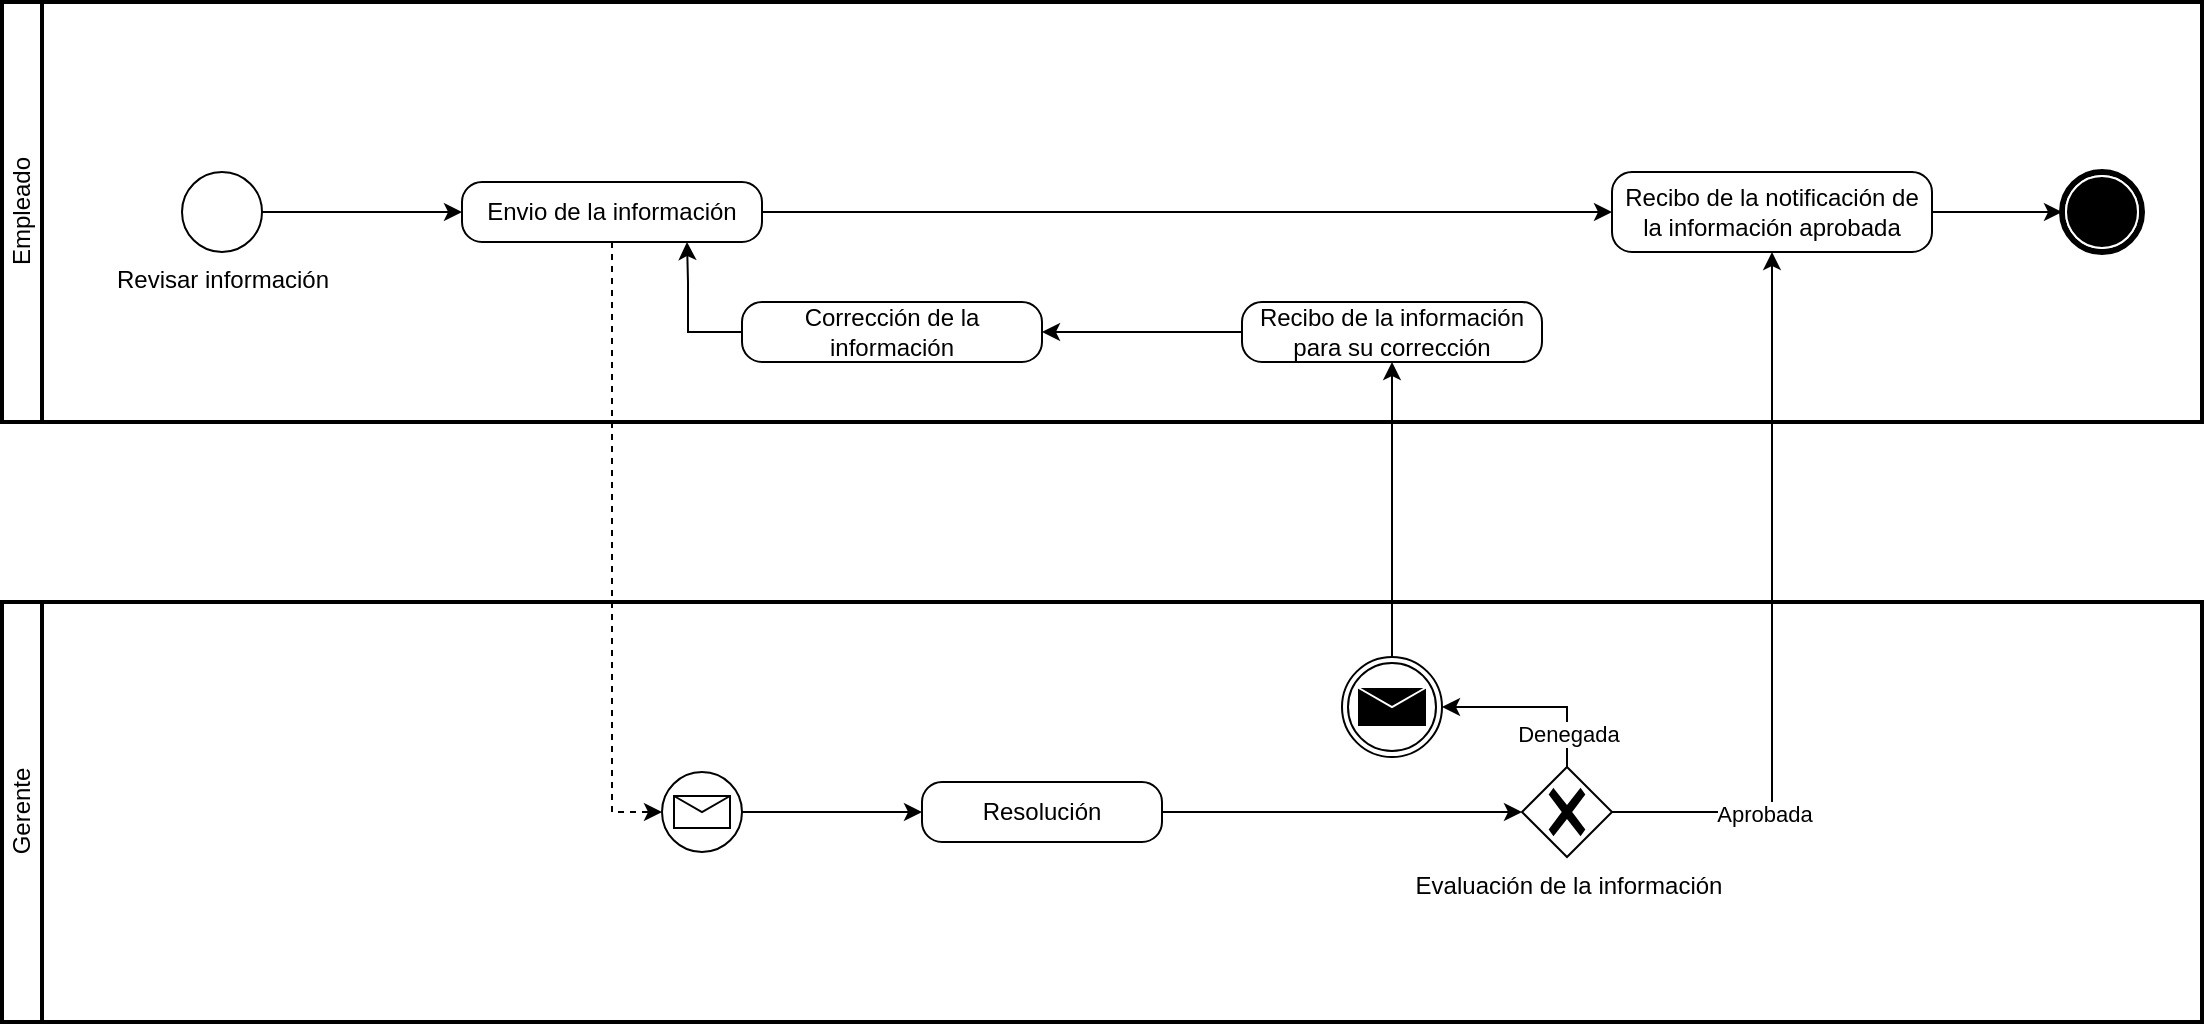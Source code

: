 <mxfile version="20.5.1" type="device"><diagram id="LAzwfcu-vlzIW42rZlbN" name="Página-1"><mxGraphModel dx="1422" dy="832" grid="1" gridSize="10" guides="1" tooltips="1" connect="1" arrows="1" fold="1" page="1" pageScale="1" pageWidth="827" pageHeight="1169" math="0" shadow="0"><root><mxCell id="0"/><mxCell id="1" parent="0"/><mxCell id="_ooRiR-gLwbK_bYl9_An-1" value="Empleado" style="swimlane;html=1;startSize=20;fontStyle=0;collapsible=0;horizontal=0;swimlaneLine=1;swimlaneFillColor=#ffffff;strokeWidth=2;" vertex="1" parent="1"><mxGeometry x="60" y="290" width="1100" height="210" as="geometry"/></mxCell><mxCell id="_ooRiR-gLwbK_bYl9_An-6" style="edgeStyle=orthogonalEdgeStyle;rounded=0;orthogonalLoop=1;jettySize=auto;html=1;entryX=0;entryY=0.5;entryDx=0;entryDy=0;entryPerimeter=0;" edge="1" parent="_ooRiR-gLwbK_bYl9_An-1" source="_ooRiR-gLwbK_bYl9_An-2" target="_ooRiR-gLwbK_bYl9_An-5"><mxGeometry relative="1" as="geometry"/></mxCell><mxCell id="_ooRiR-gLwbK_bYl9_An-2" value="Revisar información" style="points=[[0.145,0.145,0],[0.5,0,0],[0.855,0.145,0],[1,0.5,0],[0.855,0.855,0],[0.5,1,0],[0.145,0.855,0],[0,0.5,0]];shape=mxgraph.bpmn.event;html=1;verticalLabelPosition=bottom;labelBackgroundColor=#ffffff;verticalAlign=top;align=center;perimeter=ellipsePerimeter;outlineConnect=0;aspect=fixed;outline=standard;symbol=general;" vertex="1" parent="_ooRiR-gLwbK_bYl9_An-1"><mxGeometry x="90" y="85" width="40" height="40" as="geometry"/></mxCell><mxCell id="_ooRiR-gLwbK_bYl9_An-28" style="edgeStyle=orthogonalEdgeStyle;rounded=0;orthogonalLoop=1;jettySize=auto;html=1;entryX=0;entryY=0.5;entryDx=0;entryDy=0;entryPerimeter=0;" edge="1" parent="_ooRiR-gLwbK_bYl9_An-1" source="_ooRiR-gLwbK_bYl9_An-5" target="_ooRiR-gLwbK_bYl9_An-26"><mxGeometry relative="1" as="geometry"/></mxCell><mxCell id="_ooRiR-gLwbK_bYl9_An-5" value="Envio de la información" style="points=[[0.25,0,0],[0.5,0,0],[0.75,0,0],[1,0.25,0],[1,0.5,0],[1,0.75,0],[0.75,1,0],[0.5,1,0],[0.25,1,0],[0,0.75,0],[0,0.5,0],[0,0.25,0]];shape=mxgraph.bpmn.task;whiteSpace=wrap;rectStyle=rounded;size=10;taskMarker=abstract;" vertex="1" parent="_ooRiR-gLwbK_bYl9_An-1"><mxGeometry x="230" y="90" width="150" height="30" as="geometry"/></mxCell><mxCell id="_ooRiR-gLwbK_bYl9_An-30" style="edgeStyle=orthogonalEdgeStyle;rounded=0;orthogonalLoop=1;jettySize=auto;html=1;entryX=1;entryY=0.5;entryDx=0;entryDy=0;entryPerimeter=0;" edge="1" parent="_ooRiR-gLwbK_bYl9_An-1" source="_ooRiR-gLwbK_bYl9_An-24" target="_ooRiR-gLwbK_bYl9_An-29"><mxGeometry relative="1" as="geometry"/></mxCell><mxCell id="_ooRiR-gLwbK_bYl9_An-24" value="Recibo de la información para su corrección" style="points=[[0.25,0,0],[0.5,0,0],[0.75,0,0],[1,0.25,0],[1,0.5,0],[1,0.75,0],[0.75,1,0],[0.5,1,0],[0.25,1,0],[0,0.75,0],[0,0.5,0],[0,0.25,0]];shape=mxgraph.bpmn.task;whiteSpace=wrap;rectStyle=rounded;size=10;taskMarker=abstract;" vertex="1" parent="_ooRiR-gLwbK_bYl9_An-1"><mxGeometry x="620" y="150" width="150" height="30" as="geometry"/></mxCell><mxCell id="_ooRiR-gLwbK_bYl9_An-21" value="" style="points=[[0.145,0.145,0],[0.5,0,0],[0.855,0.145,0],[1,0.5,0],[0.855,0.855,0],[0.5,1,0],[0.145,0.855,0],[0,0.5,0]];shape=mxgraph.bpmn.event;html=1;verticalLabelPosition=bottom;labelBackgroundColor=#ffffff;verticalAlign=top;align=center;perimeter=ellipsePerimeter;outlineConnect=0;aspect=fixed;outline=end;symbol=terminate;" vertex="1" parent="_ooRiR-gLwbK_bYl9_An-1"><mxGeometry x="1030" y="85" width="40" height="40" as="geometry"/></mxCell><mxCell id="_ooRiR-gLwbK_bYl9_An-27" style="edgeStyle=orthogonalEdgeStyle;rounded=0;orthogonalLoop=1;jettySize=auto;html=1;entryX=0;entryY=0.5;entryDx=0;entryDy=0;entryPerimeter=0;" edge="1" parent="_ooRiR-gLwbK_bYl9_An-1" source="_ooRiR-gLwbK_bYl9_An-26" target="_ooRiR-gLwbK_bYl9_An-21"><mxGeometry relative="1" as="geometry"/></mxCell><mxCell id="_ooRiR-gLwbK_bYl9_An-26" value="Recibo de la notificación de la información aprobada" style="points=[[0.25,0,0],[0.5,0,0],[0.75,0,0],[1,0.25,0],[1,0.5,0],[1,0.75,0],[0.75,1,0],[0.5,1,0],[0.25,1,0],[0,0.75,0],[0,0.5,0],[0,0.25,0]];shape=mxgraph.bpmn.task;whiteSpace=wrap;rectStyle=rounded;size=10;taskMarker=abstract;" vertex="1" parent="_ooRiR-gLwbK_bYl9_An-1"><mxGeometry x="805" y="85" width="160" height="40" as="geometry"/></mxCell><mxCell id="_ooRiR-gLwbK_bYl9_An-35" style="edgeStyle=orthogonalEdgeStyle;rounded=0;orthogonalLoop=1;jettySize=auto;html=1;entryX=0.75;entryY=1;entryDx=0;entryDy=0;entryPerimeter=0;" edge="1" parent="_ooRiR-gLwbK_bYl9_An-1" source="_ooRiR-gLwbK_bYl9_An-29" target="_ooRiR-gLwbK_bYl9_An-5"><mxGeometry relative="1" as="geometry"><mxPoint x="270" y="165" as="targetPoint"/><Array as="points"><mxPoint x="343" y="165"/><mxPoint x="343" y="140"/></Array></mxGeometry></mxCell><mxCell id="_ooRiR-gLwbK_bYl9_An-29" value="Corrección de la información" style="points=[[0.25,0,0],[0.5,0,0],[0.75,0,0],[1,0.25,0],[1,0.5,0],[1,0.75,0],[0.75,1,0],[0.5,1,0],[0.25,1,0],[0,0.75,0],[0,0.5,0],[0,0.25,0]];shape=mxgraph.bpmn.task;whiteSpace=wrap;rectStyle=rounded;size=10;taskMarker=abstract;" vertex="1" parent="_ooRiR-gLwbK_bYl9_An-1"><mxGeometry x="370" y="150" width="150" height="30" as="geometry"/></mxCell><mxCell id="_ooRiR-gLwbK_bYl9_An-3" value="Gerente" style="swimlane;html=1;startSize=20;fontStyle=0;collapsible=0;horizontal=0;swimlaneLine=1;swimlaneFillColor=#ffffff;strokeWidth=2;" vertex="1" parent="1"><mxGeometry x="60" y="590" width="1100" height="210" as="geometry"/></mxCell><mxCell id="_ooRiR-gLwbK_bYl9_An-12" style="edgeStyle=orthogonalEdgeStyle;rounded=0;orthogonalLoop=1;jettySize=auto;html=1;entryX=0;entryY=0.5;entryDx=0;entryDy=0;entryPerimeter=0;" edge="1" parent="_ooRiR-gLwbK_bYl9_An-3" source="_ooRiR-gLwbK_bYl9_An-7" target="_ooRiR-gLwbK_bYl9_An-11"><mxGeometry relative="1" as="geometry"/></mxCell><mxCell id="_ooRiR-gLwbK_bYl9_An-7" value="" style="points=[[0.145,0.145,0],[0.5,0,0],[0.855,0.145,0],[1,0.5,0],[0.855,0.855,0],[0.5,1,0],[0.145,0.855,0],[0,0.5,0]];shape=mxgraph.bpmn.event;html=1;verticalLabelPosition=bottom;labelBackgroundColor=#ffffff;verticalAlign=top;align=center;perimeter=ellipsePerimeter;outlineConnect=0;aspect=fixed;outline=standard;symbol=message;" vertex="1" parent="_ooRiR-gLwbK_bYl9_An-3"><mxGeometry x="330" y="85" width="40" height="40" as="geometry"/></mxCell><mxCell id="_ooRiR-gLwbK_bYl9_An-14" style="edgeStyle=orthogonalEdgeStyle;rounded=0;orthogonalLoop=1;jettySize=auto;html=1;entryX=0;entryY=0.5;entryDx=0;entryDy=0;entryPerimeter=0;" edge="1" parent="_ooRiR-gLwbK_bYl9_An-3" source="_ooRiR-gLwbK_bYl9_An-11" target="_ooRiR-gLwbK_bYl9_An-18"><mxGeometry relative="1" as="geometry"><mxPoint x="660" y="110" as="targetPoint"/></mxGeometry></mxCell><mxCell id="_ooRiR-gLwbK_bYl9_An-11" value="Resolución" style="points=[[0.25,0,0],[0.5,0,0],[0.75,0,0],[1,0.25,0],[1,0.5,0],[1,0.75,0],[0.75,1,0],[0.5,1,0],[0.25,1,0],[0,0.75,0],[0,0.5,0],[0,0.25,0]];shape=mxgraph.bpmn.task;whiteSpace=wrap;rectStyle=rounded;size=10;taskMarker=abstract;" vertex="1" parent="_ooRiR-gLwbK_bYl9_An-3"><mxGeometry x="460" y="90" width="120" height="30" as="geometry"/></mxCell><mxCell id="_ooRiR-gLwbK_bYl9_An-13" value="" style="points=[[0.145,0.145,0],[0.5,0,0],[0.855,0.145,0],[1,0.5,0],[0.855,0.855,0],[0.5,1,0],[0.145,0.855,0],[0,0.5,0]];shape=mxgraph.bpmn.event;html=1;verticalLabelPosition=bottom;labelBackgroundColor=#ffffff;verticalAlign=top;align=center;perimeter=ellipsePerimeter;outlineConnect=0;aspect=fixed;outline=throwing;symbol=message;" vertex="1" parent="_ooRiR-gLwbK_bYl9_An-3"><mxGeometry x="670" y="27.5" width="50" height="50" as="geometry"/></mxCell><mxCell id="_ooRiR-gLwbK_bYl9_An-19" style="edgeStyle=orthogonalEdgeStyle;rounded=0;orthogonalLoop=1;jettySize=auto;html=1;entryX=1;entryY=0.5;entryDx=0;entryDy=0;entryPerimeter=0;" edge="1" parent="_ooRiR-gLwbK_bYl9_An-3" source="_ooRiR-gLwbK_bYl9_An-18" target="_ooRiR-gLwbK_bYl9_An-13"><mxGeometry relative="1" as="geometry"><mxPoint x="760" y="40" as="targetPoint"/><Array as="points"><mxPoint x="783" y="53"/></Array></mxGeometry></mxCell><mxCell id="_ooRiR-gLwbK_bYl9_An-20" value="Denegada" style="edgeLabel;html=1;align=center;verticalAlign=middle;resizable=0;points=[];" vertex="1" connectable="0" parent="_ooRiR-gLwbK_bYl9_An-19"><mxGeometry x="-0.625" relative="1" as="geometry"><mxPoint y="1" as="offset"/></mxGeometry></mxCell><mxCell id="_ooRiR-gLwbK_bYl9_An-18" value="Evaluación de la información" style="points=[[0.25,0.25,0],[0.5,0,0],[0.75,0.25,0],[1,0.5,0],[0.75,0.75,0],[0.5,1,0],[0.25,0.75,0],[0,0.5,0]];shape=mxgraph.bpmn.gateway2;html=1;verticalLabelPosition=bottom;labelBackgroundColor=#ffffff;verticalAlign=top;align=center;perimeter=rhombusPerimeter;outlineConnect=0;outline=none;symbol=none;gwType=exclusive;" vertex="1" parent="_ooRiR-gLwbK_bYl9_An-3"><mxGeometry x="760" y="82.5" width="45" height="45" as="geometry"/></mxCell><mxCell id="_ooRiR-gLwbK_bYl9_An-10" style="edgeStyle=orthogonalEdgeStyle;rounded=0;orthogonalLoop=1;jettySize=auto;html=1;entryX=0;entryY=0.5;entryDx=0;entryDy=0;entryPerimeter=0;dashed=1;" edge="1" parent="1" source="_ooRiR-gLwbK_bYl9_An-5" target="_ooRiR-gLwbK_bYl9_An-7"><mxGeometry relative="1" as="geometry"/></mxCell><mxCell id="_ooRiR-gLwbK_bYl9_An-25" style="edgeStyle=orthogonalEdgeStyle;rounded=0;orthogonalLoop=1;jettySize=auto;html=1;entryX=0.5;entryY=1;entryDx=0;entryDy=0;entryPerimeter=0;" edge="1" parent="1" source="_ooRiR-gLwbK_bYl9_An-13" target="_ooRiR-gLwbK_bYl9_An-24"><mxGeometry relative="1" as="geometry"/></mxCell><mxCell id="_ooRiR-gLwbK_bYl9_An-22" style="edgeStyle=orthogonalEdgeStyle;rounded=0;orthogonalLoop=1;jettySize=auto;html=1;entryX=0.5;entryY=1;entryDx=0;entryDy=0;entryPerimeter=0;" edge="1" parent="1" source="_ooRiR-gLwbK_bYl9_An-18" target="_ooRiR-gLwbK_bYl9_An-26"><mxGeometry relative="1" as="geometry"><mxPoint x="970" y="695" as="targetPoint"/><Array as="points"><mxPoint x="945" y="695"/></Array></mxGeometry></mxCell><mxCell id="_ooRiR-gLwbK_bYl9_An-23" value="Aprobada" style="edgeLabel;html=1;align=center;verticalAlign=middle;resizable=0;points=[];" vertex="1" connectable="0" parent="_ooRiR-gLwbK_bYl9_An-22"><mxGeometry x="-0.578" y="-1" relative="1" as="geometry"><mxPoint as="offset"/></mxGeometry></mxCell></root></mxGraphModel></diagram></mxfile>